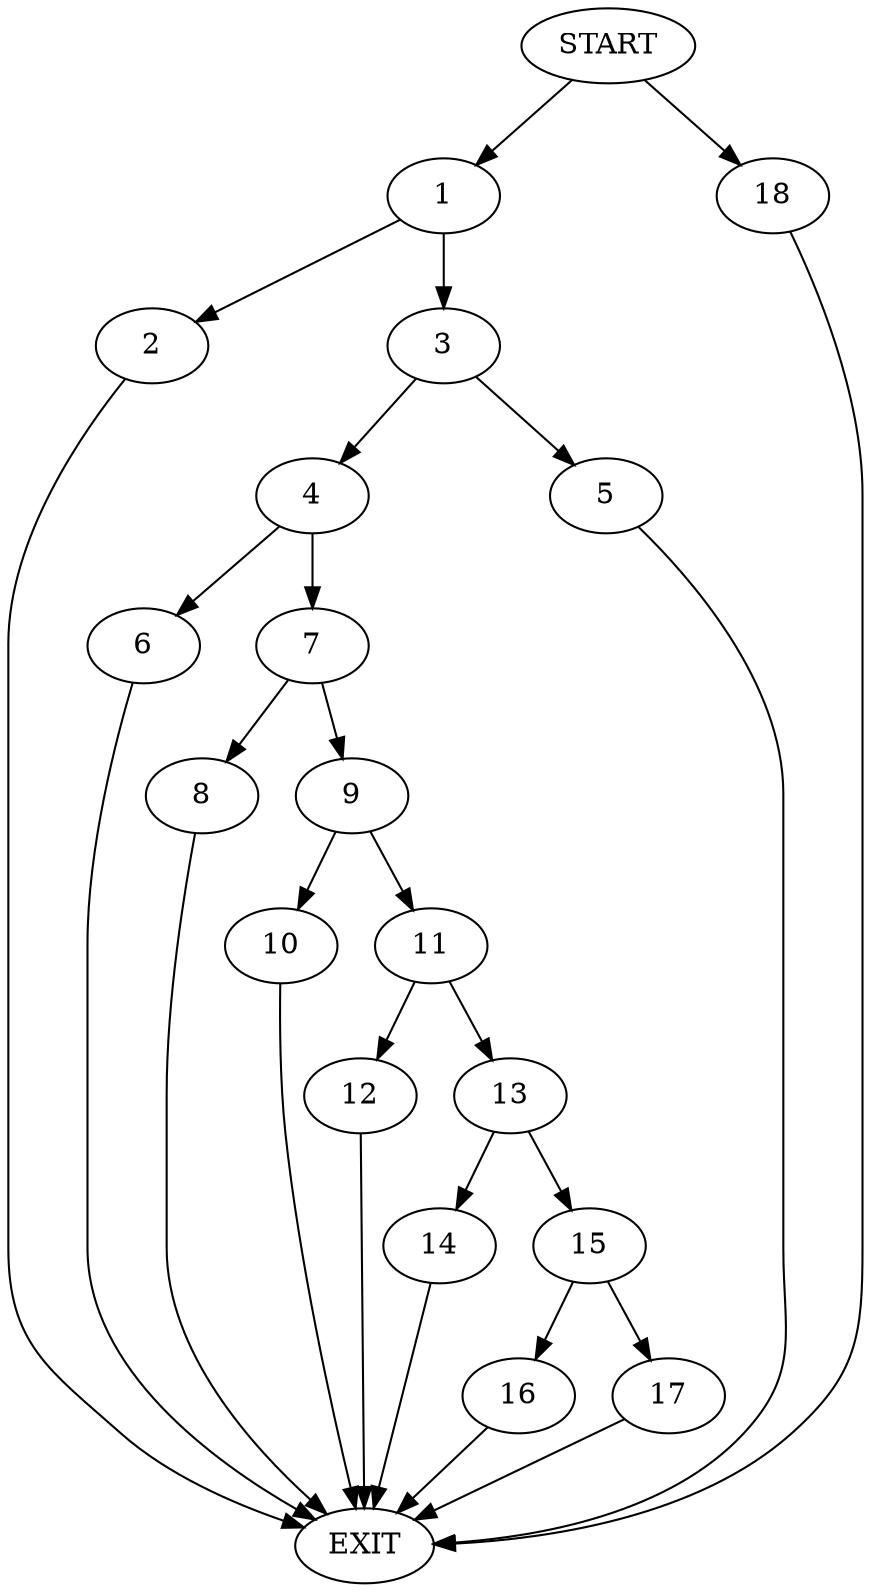 digraph {
0 [label="START"]
19 [label="EXIT"]
0 -> 1
1 -> 2
1 -> 3
3 -> 4
3 -> 5
2 -> 19
4 -> 6
4 -> 7
5 -> 19
6 -> 19
7 -> 8
7 -> 9
9 -> 10
9 -> 11
8 -> 19
11 -> 12
11 -> 13
10 -> 19
12 -> 19
13 -> 14
13 -> 15
15 -> 16
15 -> 17
14 -> 19
16 -> 19
17 -> 19
0 -> 18
18 -> 19
}

